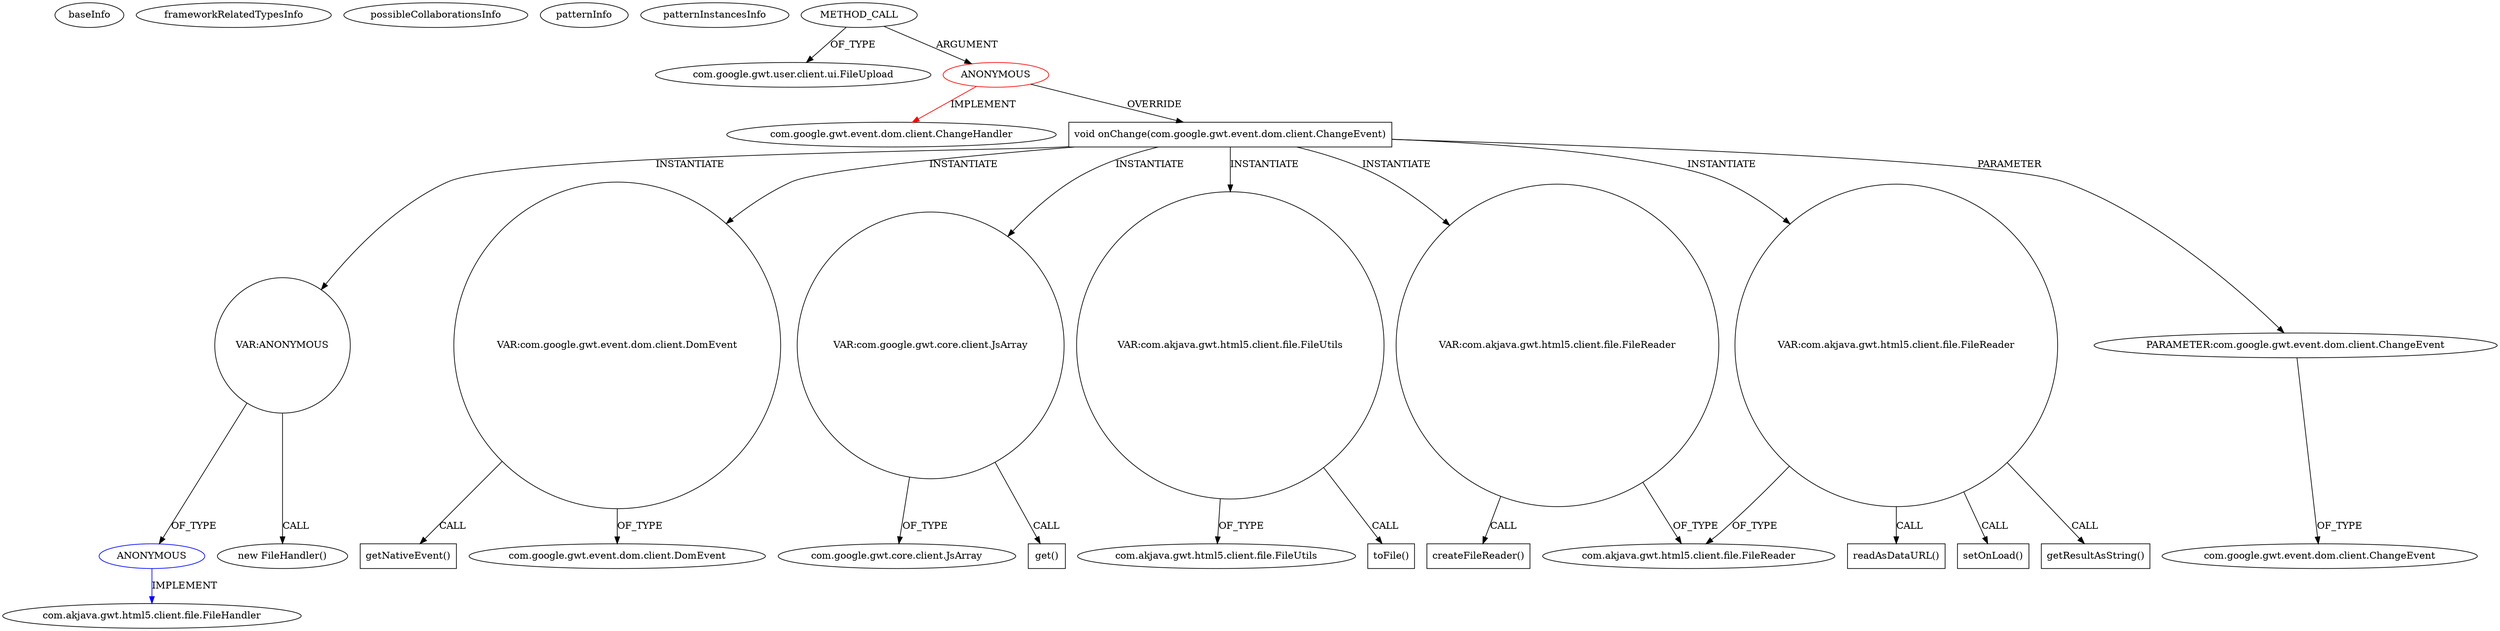 digraph {
baseInfo[graphId=1371,category="pattern",isAnonymous=true,possibleRelation=true]
frameworkRelatedTypesInfo[0="com.google.gwt.event.dom.client.ChangeHandler"]
possibleCollaborationsInfo[0="1371~INSTANTIATION-OVERRIDING_METHOD_DECLARATION-~com.google.gwt.event.dom.client.ChangeHandler ~com.akjava.gwt.html5.client.file.FileHandler ~true~true"]
patternInfo[frequency=2.0,patternRootClient=0]
patternInstancesInfo[0="akjava-GWT-Hangouts~/akjava-GWT-Hangouts/GWT-Hangouts-master/apps/sound-player/src/com/akjava/gwt/hangout/soundplayer/client/ExtraTest.java~void ExtraTest()~582",1="akjava-GWT-Hangouts~/akjava-GWT-Hangouts/GWT-Hangouts-master/apps/sound-player/src/com/akjava/gwt/hangout/soundplayer/client/HangoutSoundPlayer.java~void onApiReady()~563"]
3[label="com.google.gwt.user.client.ui.FileUpload",vertexType="FRAMEWORK_CLASS_TYPE",isFrameworkType=false]
2[label="METHOD_CALL",vertexType="OUTSIDE_CALL",isFrameworkType=false]
0[label="ANONYMOUS",vertexType="ROOT_ANONYMOUS_DECLARATION",isFrameworkType=false,color=red]
1[label="com.google.gwt.event.dom.client.ChangeHandler",vertexType="FRAMEWORK_INTERFACE_TYPE",isFrameworkType=false]
4[label="void onChange(com.google.gwt.event.dom.client.ChangeEvent)",vertexType="OVERRIDING_METHOD_DECLARATION",isFrameworkType=false,shape=box]
20[label="VAR:ANONYMOUS",vertexType="VARIABLE_EXPRESION",isFrameworkType=false,shape=circle]
21[label="ANONYMOUS",vertexType="REFERENCE_ANONYMOUS_DECLARATION",isFrameworkType=false,color=blue]
22[label="com.akjava.gwt.html5.client.file.FileHandler",vertexType="FRAMEWORK_INTERFACE_TYPE",isFrameworkType=false]
10[label="VAR:com.google.gwt.event.dom.client.DomEvent",vertexType="VARIABLE_EXPRESION",isFrameworkType=false,shape=circle]
30[label="VAR:com.google.gwt.core.client.JsArray",vertexType="VARIABLE_EXPRESION",isFrameworkType=false,shape=circle]
32[label="com.google.gwt.core.client.JsArray",vertexType="FRAMEWORK_CLASS_TYPE",isFrameworkType=false]
7[label="VAR:com.akjava.gwt.html5.client.file.FileUtils",vertexType="VARIABLE_EXPRESION",isFrameworkType=false,shape=circle]
9[label="com.akjava.gwt.html5.client.file.FileUtils",vertexType="FRAMEWORK_CLASS_TYPE",isFrameworkType=false]
31[label="get()",vertexType="INSIDE_CALL",isFrameworkType=false,shape=box]
11[label="getNativeEvent()",vertexType="INSIDE_CALL",isFrameworkType=false,shape=box]
12[label="com.google.gwt.event.dom.client.DomEvent",vertexType="FRAMEWORK_CLASS_TYPE",isFrameworkType=false]
13[label="VAR:com.akjava.gwt.html5.client.file.FileReader",vertexType="VARIABLE_EXPRESION",isFrameworkType=false,shape=circle]
14[label="createFileReader()",vertexType="INSIDE_CALL",isFrameworkType=false,shape=box]
15[label="com.akjava.gwt.html5.client.file.FileReader",vertexType="FRAMEWORK_CLASS_TYPE",isFrameworkType=false]
16[label="VAR:com.akjava.gwt.html5.client.file.FileReader",vertexType="VARIABLE_EXPRESION",isFrameworkType=false,shape=circle]
29[label="readAsDataURL()",vertexType="INSIDE_CALL",isFrameworkType=false,shape=box]
17[label="setOnLoad()",vertexType="INSIDE_CALL",isFrameworkType=false,shape=box]
24[label="getResultAsString()",vertexType="INSIDE_CALL",isFrameworkType=false,shape=box]
8[label="toFile()",vertexType="INSIDE_CALL",isFrameworkType=false,shape=box]
5[label="PARAMETER:com.google.gwt.event.dom.client.ChangeEvent",vertexType="PARAMETER_DECLARATION",isFrameworkType=false]
6[label="com.google.gwt.event.dom.client.ChangeEvent",vertexType="FRAMEWORK_CLASS_TYPE",isFrameworkType=false]
19[label="new FileHandler()",vertexType="CONSTRUCTOR_CALL",isFrameworkType=false]
2->0[label="ARGUMENT"]
4->20[label="INSTANTIATE"]
20->19[label="CALL"]
30->31[label="CALL"]
10->11[label="CALL"]
4->13[label="INSTANTIATE"]
13->15[label="OF_TYPE"]
4->10[label="INSTANTIATE"]
4->16[label="INSTANTIATE"]
4->30[label="INSTANTIATE"]
16->24[label="CALL"]
7->9[label="OF_TYPE"]
0->4[label="OVERRIDE"]
13->14[label="CALL"]
21->22[label="IMPLEMENT",color=blue]
20->21[label="OF_TYPE"]
0->1[label="IMPLEMENT",color=red]
5->6[label="OF_TYPE"]
2->3[label="OF_TYPE"]
30->32[label="OF_TYPE"]
4->5[label="PARAMETER"]
16->29[label="CALL"]
4->7[label="INSTANTIATE"]
10->12[label="OF_TYPE"]
16->15[label="OF_TYPE"]
16->17[label="CALL"]
7->8[label="CALL"]
}
